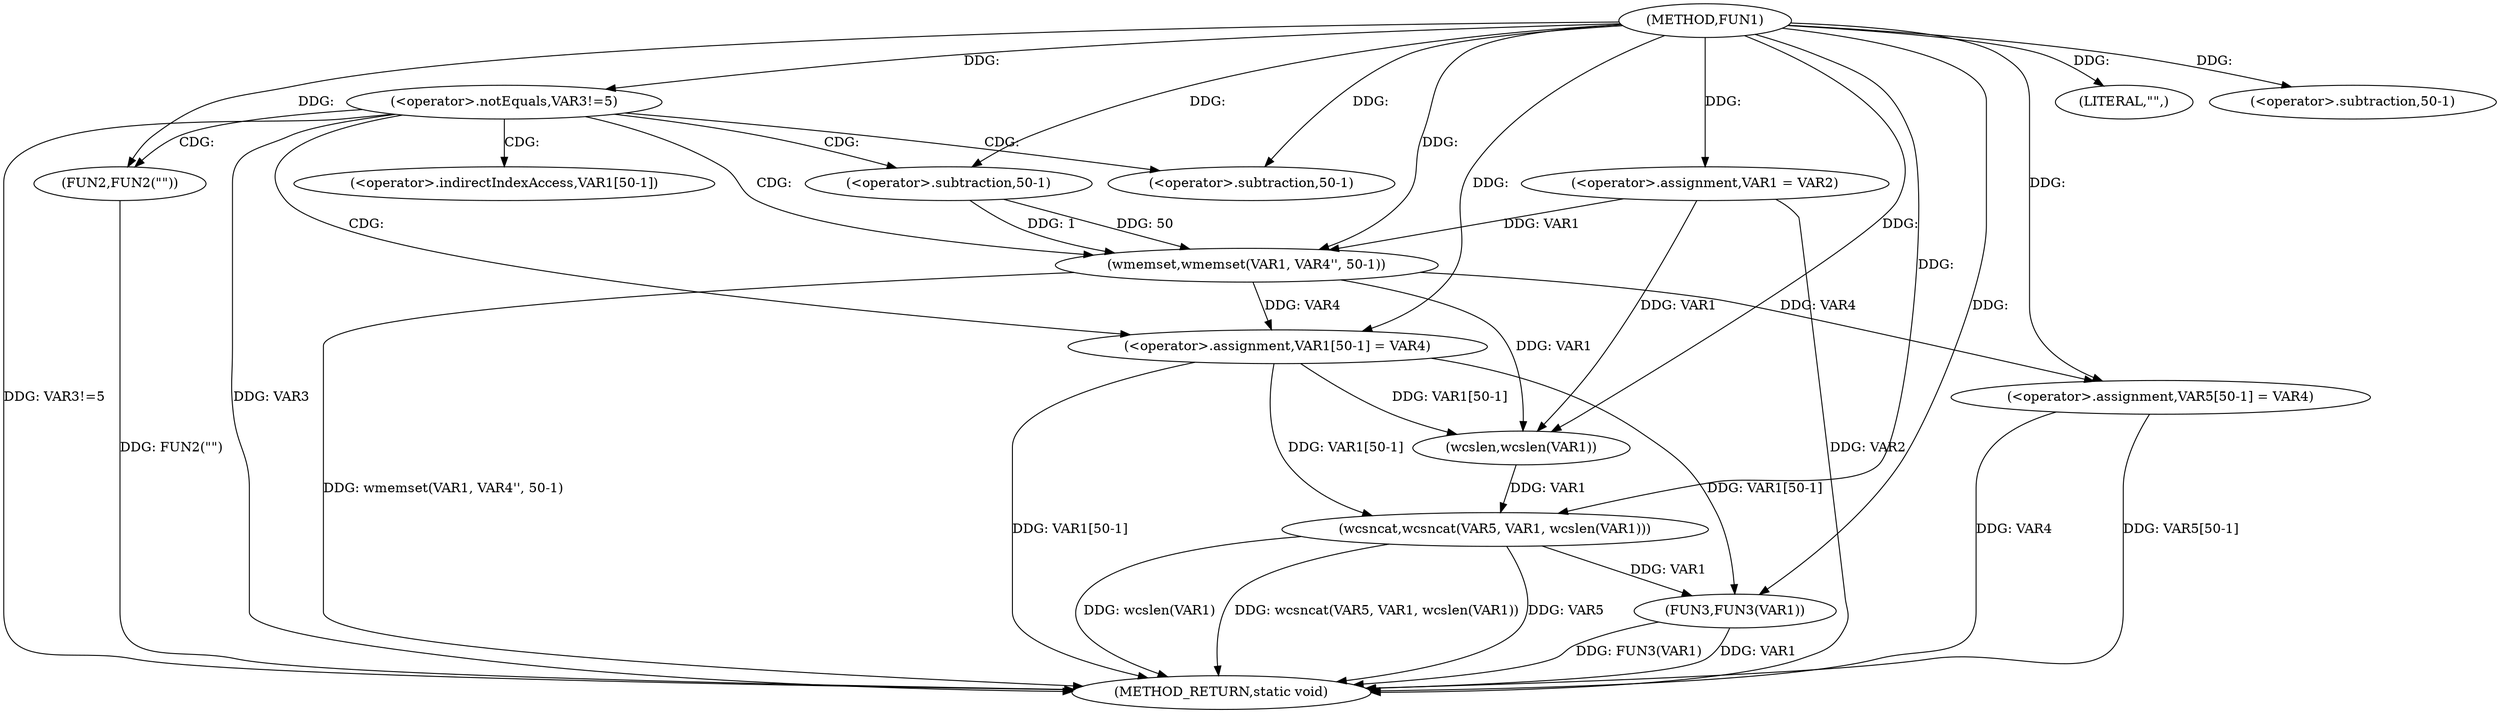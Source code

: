 digraph FUN1 {  
"1000100" [label = "(METHOD,FUN1)" ]
"1000145" [label = "(METHOD_RETURN,static void)" ]
"1000104" [label = "(<operator>.assignment,VAR1 = VAR2)" ]
"1000108" [label = "(<operator>.notEquals,VAR3!=5)" ]
"1000112" [label = "(FUN2,FUN2(\"\"))" ]
"1000116" [label = "(wmemset,wmemset(VAR1, VAR4'', 50-1))" ]
"1000119" [label = "(<operator>.subtraction,50-1)" ]
"1000122" [label = "(<operator>.assignment,VAR1[50-1] = VAR4)" ]
"1000125" [label = "(<operator>.subtraction,50-1)" ]
"1000130" [label = "(LITERAL,\"\",)" ]
"1000131" [label = "(wcsncat,wcsncat(VAR5, VAR1, wcslen(VAR1)))" ]
"1000134" [label = "(wcslen,wcslen(VAR1))" ]
"1000136" [label = "(<operator>.assignment,VAR5[50-1] = VAR4)" ]
"1000139" [label = "(<operator>.subtraction,50-1)" ]
"1000143" [label = "(FUN3,FUN3(VAR1))" ]
"1000123" [label = "(<operator>.indirectIndexAccess,VAR1[50-1])" ]
  "1000136" -> "1000145"  [ label = "DDG: VAR4"] 
  "1000108" -> "1000145"  [ label = "DDG: VAR3!=5"] 
  "1000112" -> "1000145"  [ label = "DDG: FUN2(\"\")"] 
  "1000116" -> "1000145"  [ label = "DDG: wmemset(VAR1, VAR4'', 50-1)"] 
  "1000131" -> "1000145"  [ label = "DDG: wcsncat(VAR5, VAR1, wcslen(VAR1))"] 
  "1000122" -> "1000145"  [ label = "DDG: VAR1[50-1]"] 
  "1000131" -> "1000145"  [ label = "DDG: VAR5"] 
  "1000143" -> "1000145"  [ label = "DDG: VAR1"] 
  "1000131" -> "1000145"  [ label = "DDG: wcslen(VAR1)"] 
  "1000143" -> "1000145"  [ label = "DDG: FUN3(VAR1)"] 
  "1000136" -> "1000145"  [ label = "DDG: VAR5[50-1]"] 
  "1000104" -> "1000145"  [ label = "DDG: VAR2"] 
  "1000108" -> "1000145"  [ label = "DDG: VAR3"] 
  "1000100" -> "1000104"  [ label = "DDG: "] 
  "1000100" -> "1000108"  [ label = "DDG: "] 
  "1000100" -> "1000112"  [ label = "DDG: "] 
  "1000104" -> "1000116"  [ label = "DDG: VAR1"] 
  "1000100" -> "1000116"  [ label = "DDG: "] 
  "1000119" -> "1000116"  [ label = "DDG: 50"] 
  "1000119" -> "1000116"  [ label = "DDG: 1"] 
  "1000100" -> "1000119"  [ label = "DDG: "] 
  "1000116" -> "1000122"  [ label = "DDG: VAR4"] 
  "1000100" -> "1000122"  [ label = "DDG: "] 
  "1000100" -> "1000125"  [ label = "DDG: "] 
  "1000100" -> "1000130"  [ label = "DDG: "] 
  "1000100" -> "1000131"  [ label = "DDG: "] 
  "1000122" -> "1000131"  [ label = "DDG: VAR1[50-1]"] 
  "1000134" -> "1000131"  [ label = "DDG: VAR1"] 
  "1000116" -> "1000134"  [ label = "DDG: VAR1"] 
  "1000104" -> "1000134"  [ label = "DDG: VAR1"] 
  "1000122" -> "1000134"  [ label = "DDG: VAR1[50-1]"] 
  "1000100" -> "1000134"  [ label = "DDG: "] 
  "1000100" -> "1000136"  [ label = "DDG: "] 
  "1000116" -> "1000136"  [ label = "DDG: VAR4"] 
  "1000100" -> "1000139"  [ label = "DDG: "] 
  "1000122" -> "1000143"  [ label = "DDG: VAR1[50-1]"] 
  "1000131" -> "1000143"  [ label = "DDG: VAR1"] 
  "1000100" -> "1000143"  [ label = "DDG: "] 
  "1000108" -> "1000112"  [ label = "CDG: "] 
  "1000108" -> "1000123"  [ label = "CDG: "] 
  "1000108" -> "1000125"  [ label = "CDG: "] 
  "1000108" -> "1000116"  [ label = "CDG: "] 
  "1000108" -> "1000119"  [ label = "CDG: "] 
  "1000108" -> "1000122"  [ label = "CDG: "] 
}
